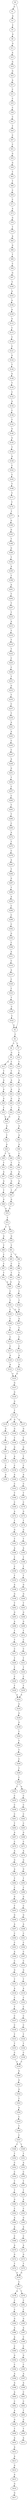 strict digraph  {
	S0 -> S1 [ label = G ];
	S0 -> S2 [ label = A ];
	S1 -> S3 [ label = A ];
	S2 -> S4 [ label = C ];
	S3 -> S5 [ label = C ];
	S4 -> S6 [ label = C ];
	S4 -> S7 [ label = T ];
	S5 -> S8 [ label = G ];
	S6 -> S9 [ label = G ];
	S7 -> S10 [ label = C ];
	S8 -> S11 [ label = G ];
	S9 -> S12 [ label = T ];
	S9 -> S13 [ label = A ];
	S10 -> S14 [ label = T ];
	S11 -> S15 [ label = A ];
	S12 -> S16 [ label = T ];
	S13 -> S17 [ label = T ];
	S14 -> S18 [ label = T ];
	S15 -> S19 [ label = G ];
	S16 -> S20 [ label = A ];
	S17 -> S21 [ label = A ];
	S18 -> S22 [ label = A ];
	S19 -> S23 [ label = G ];
	S20 -> S24 [ label = A ];
	S21 -> S25 [ label = A ];
	S22 -> S26 [ label = G ];
	S23 -> S27 [ label = A ];
	S24 -> S28 [ label = G ];
	S25 -> S29 [ label = G ];
	S26 -> S30 [ label = A ];
	S27 -> S31 [ label = C ];
	S28 -> S32 [ label = T ];
	S29 -> S33 [ label = T ];
	S30 -> S34 [ label = C ];
	S31 -> S35 [ label = C ];
	S32 -> S36 [ label = G ];
	S33 -> S36 [ label = G ];
	S34 -> S37 [ label = G ];
	S35 -> S38 [ label = C ];
	S36 -> S39 [ label = G ];
	S37 -> S40 [ label = G ];
	S38 -> S41 [ label = C ];
	S39 -> S42 [ label = T ];
	S40 -> S43 [ label = G ];
	S41 -> S44 [ label = T ];
	S42 -> S45 [ label = A ];
	S43 -> S46 [ label = A ];
	S44 -> S47 [ label = C ];
	S45 -> S48 [ label = C ];
	S45 -> S49 [ label = T ];
	S46 -> S50 [ label = C ];
	S47 -> S51 [ label = C ];
	S48 -> S52 [ label = T ];
	S49 -> S53 [ label = T ];
	S50 -> S54 [ label = T ];
	S51 -> S55 [ label = G ];
	S52 -> S56 [ label = A ];
	S53 -> S57 [ label = A ];
	S54 -> S58 [ label = A ];
	S55 -> S59 [ label = G ];
	S56 -> S60 [ label = G ];
	S57 -> S61 [ label = G ];
	S58 -> S62 [ label = G ];
	S59 -> S63 [ label = T ];
	S60 -> S64 [ label = T ];
	S61 -> S65 [ label = T ];
	S62 -> S64 [ label = T ];
	S63 -> S66 [ label = T ];
	S64 -> S67 [ label = G ];
	S65 -> S68 [ label = G ];
	S66 -> S69 [ label = C ];
	S67 -> S70 [ label = G ];
	S68 -> S70 [ label = G ];
	S69 -> S71 [ label = C ];
	S70 -> S72 [ label = T ];
	S71 -> S73 [ label = A ];
	S72 -> S74 [ label = T ];
	S72 -> S75 [ label = C ];
	S73 -> S76 [ label = G ];
	S74 -> S77 [ label = G ];
	S75 -> S78 [ label = G ];
	S76 -> S79 [ label = T ];
	S77 -> S80 [ label = T ];
	S78 -> S81 [ label = T ];
	S79 -> S82 [ label = A ];
	S80 -> S83 [ label = C ];
	S81 -> S84 [ label = T ];
	S81 -> S85 [ label = C ];
	S82 -> S86 [ label = G ];
	S83 -> S87 [ label = C ];
	S84 -> S88 [ label = C ];
	S85 -> S89 [ label = C ];
	S86 -> S90 [ label = T ];
	S87 -> S91 [ label = T ];
	S88 -> S92 [ label = T ];
	S89 -> S93 [ label = T ];
	S90 -> S94 [ label = C ];
	S91 -> S95 [ label = A ];
	S92 -> S96 [ label = A ];
	S93 -> S95 [ label = A ];
	S94 -> S97 [ label = G ];
	S95 -> S98 [ label = C ];
	S96 -> S99 [ label = C ];
	S97 -> S100 [ label = T ];
	S98 -> S101 [ label = T ];
	S99 -> S102 [ label = T ];
	S100 -> S103 [ label = A ];
	S101 -> S104 [ label = G ];
	S101 -> S105 [ label = C ];
	S102 -> S104 [ label = G ];
	S103 -> S106 [ label = A ];
	S104 -> S107 [ label = A ];
	S105 -> S108 [ label = C ];
	S106 -> S109 [ label = A ];
	S107 -> S110 [ label = T ];
	S108 -> S111 [ label = T ];
	S109 -> S112 [ label = A ];
	S110 -> S113 [ label = C ];
	S111 -> S114 [ label = C ];
	S112 -> S115 [ label = C ];
	S113 -> S116 [ label = C ];
	S114 -> S117 [ label = C ];
	S115 -> S118 [ label = C ];
	S116 -> S119 [ label = A ];
	S117 -> S120 [ label = A ];
	S118 -> S121 [ label = C ];
	S119 -> S122 [ label = A ];
	S120 -> S123 [ label = A ];
	S121 -> S124 [ label = G ];
	S122 -> S125 [ label = G ];
	S123 -> S125 [ label = G ];
	S124 -> S126 [ label = T ];
	S125 -> S127 [ label = G ];
	S126 -> S128 [ label = G ];
	S127 -> S129 [ label = G ];
	S128 -> S130 [ label = T ];
	S129 -> S131 [ label = G ];
	S130 -> S132 [ label = C ];
	S131 -> S133 [ label = T ];
	S132 -> S134 [ label = A ];
	S133 -> S135 [ label = A ];
	S133 -> S136 [ label = G ];
	S133 -> S137 [ label = C ];
	S134 -> S138 [ label = C ];
	S135 -> S139 [ label = G ];
	S136 -> S140 [ label = G ];
	S137 -> S141 [ label = G ];
	S138 -> S142 [ label = T ];
	S139 -> S143 [ label = T ];
	S140 -> S144 [ label = T ];
	S141 -> S145 [ label = T ];
	S142 -> S146 [ label = G ];
	S143 -> S147 [ label = G ];
	S144 -> S148 [ label = G ];
	S145 -> S149 [ label = G ];
	S146 -> S150 [ label = G ];
	S147 -> S151 [ label = C ];
	S148 -> S152 [ label = A ];
	S149 -> S153 [ label = T ];
	S150 -> S154 [ label = T ];
	S151 -> S155 [ label = C ];
	S152 -> S156 [ label = C ];
	S153 -> S157 [ label = C ];
	S154 -> S158 [ label = A ];
	S155 -> S159 [ label = A ];
	S156 -> S160 [ label = A ];
	S157 -> S161 [ label = A ];
	S158 -> S162 [ label = C ];
	S160 -> S163 [ label = C ];
	S161 -> S164 [ label = C ];
	S162 -> S165 [ label = C ];
	S163 -> S166 [ label = T ];
	S164 -> S167 [ label = T ];
	S165 -> S168 [ label = T ];
	S166 -> S169 [ label = C ];
	S167 -> S170 [ label = C ];
	S168 -> S171 [ label = C ];
	S169 -> S172 [ label = A ];
	S170 -> S173 [ label = G ];
	S171 -> S174 [ label = T ];
	S172 -> S175 [ label = T ];
	S173 -> S176 [ label = T ];
	S174 -> S177 [ label = T ];
	S175 -> S178 [ label = G ];
	S176 -> S179 [ label = G ];
	S177 -> S180 [ label = G ];
	S178 -> S181 [ label = T ];
	S179 -> S182 [ label = T ];
	S180 -> S183 [ label = G ];
	S181 -> S184 [ label = A ];
	S182 -> S185 [ label = A ];
	S183 -> S186 [ label = T ];
	S184 -> S187 [ label = T ];
	S185 -> S188 [ label = T ];
	S186 -> S189 [ label = G ];
	S187 -> S190 [ label = C ];
	S188 -> S191 [ label = T ];
	S189 -> S192 [ label = T ];
	S190 -> S193 [ label = T ];
	S191 -> S194 [ label = T ];
	S192 -> S195 [ label = A ];
	S193 -> S196 [ label = A ];
	S194 -> S197 [ label = G ];
	S195 -> S198 [ label = T ];
	S196 -> S199 [ label = G ];
	S197 -> S200 [ label = G ];
	S198 -> S201 [ label = A ];
	S199 -> S202 [ label = T ];
	S200 -> S203 [ label = T ];
	S201 -> S204 [ label = T ];
	S202 -> S205 [ label = G ];
	S203 -> S206 [ label = G ];
	S204 -> S207 [ label = T ];
	S205 -> S208 [ label = A ];
	S206 -> S209 [ label = G ];
	S207 -> S210 [ label = T ];
	S208 -> S211 [ label = T ];
	S209 -> S212 [ label = T ];
	S210 -> S213 [ label = A ];
	S211 -> S214 [ label = T ];
	S212 -> S215 [ label = C ];
	S213 -> S216 [ label = T ];
	S214 -> S217 [ label = C ];
	S215 -> S218 [ label = C ];
	S216 -> S219 [ label = T ];
	S217 -> S220 [ label = T ];
	S218 -> S221 [ label = T ];
	S219 -> S222 [ label = T ];
	S220 -> S223 [ label = T ];
	S221 -> S224 [ label = T ];
	S222 -> S225 [ label = C ];
	S223 -> S226 [ label = C ];
	S224 -> S227 [ label = C ];
	S225 -> S228 [ label = C ];
	S226 -> S229 [ label = T ];
	S227 -> S230 [ label = T ];
	S228 -> S231 [ label = T ];
	S229 -> S232 [ label = A ];
	S230 -> S232 [ label = A ];
	S231 -> S233 [ label = G ];
	S232 -> S234 [ label = A ];
	S233 -> S235 [ label = T ];
	S234 -> S236 [ label = G ];
	S235 -> S237 [ label = C ];
	S236 -> S238 [ label = G ];
	S237 -> S239 [ label = T ];
	S238 -> S240 [ label = T ];
	S239 -> S241 [ label = A ];
	S240 -> S242 [ label = T ];
	S241 -> S243 [ label = A ];
	S242 -> S244 [ label = T ];
	S243 -> S245 [ label = C ];
	S244 -> S246 [ label = C ];
	S245 -> S247 [ label = C ];
	S246 -> S248 [ label = T ];
	S247 -> S249 [ label = A ];
	S248 -> S250 [ label = C ];
	S249 -> S251 [ label = G ];
	S250 -> S252 [ label = C ];
	S250 -> S253 [ label = A ];
	S251 -> S254 [ label = T ];
	S252 -> S255 [ label = C ];
	S253 -> S256 [ label = C ];
	S254 -> S257 [ label = C ];
	S255 -> S258 [ label = C ];
	S256 -> S259 [ label = C ];
	S257 -> S260 [ label = C ];
	S258 -> S261 [ label = C ];
	S259 -> S262 [ label = C ];
	S260 -> S263 [ label = T ];
	S261 -> S264 [ label = T ];
	S262 -> S265 [ label = C ];
	S263 -> S266 [ label = T ];
	S264 -> S267 [ label = A ];
	S265 -> S268 [ label = G ];
	S266 -> S269 [ label = C ];
	S267 -> S270 [ label = C ];
	S268 -> S271 [ label = C ];
	S269 -> S272 [ label = A ];
	S270 -> S273 [ label = A ];
	S271 -> S274 [ label = A ];
	S272 -> S275 [ label = T ];
	S273 -> S276 [ label = G ];
	S274 -> S277 [ label = G ];
	S275 -> S278 [ label = C ];
	S276 -> S279 [ label = A ];
	S277 -> S280 [ label = G ];
	S278 -> S281 [ label = A ];
	S279 -> S282 [ label = T ];
	S280 -> S283 [ label = T ];
	S281 -> S284 [ label = T ];
	S282 -> S285 [ label = C ];
	S283 -> S286 [ label = C ];
	S284 -> S287 [ label = G ];
	S285 -> S288 [ label = G ];
	S286 -> S289 [ label = G ];
	S287 -> S290 [ label = T ];
	S288 -> S291 [ label = T ];
	S289 -> S292 [ label = C ];
	S290 -> S293 [ label = A ];
	S291 -> S294 [ label = G ];
	S292 -> S295 [ label = G ];
	S293 -> S296 [ label = C ];
	S294 -> S297 [ label = A ];
	S295 -> S298 [ label = A ];
	S296 -> S299 [ label = C ];
	S297 -> S300 [ label = C ];
	S298 -> S301 [ label = C ];
	S299 -> S302 [ label = C ];
	S300 -> S303 [ label = C ];
	S301 -> S304 [ label = C ];
	S302 -> S305 [ label = G ];
	S303 -> S306 [ label = A ];
	S304 -> S307 [ label = C ];
	S305 -> S308 [ label = C ];
	S306 -> S309 [ label = C ];
	S307 -> S310 [ label = C ];
	S308 -> S311 [ label = A ];
	S309 -> S312 [ label = G ];
	S310 -> S313 [ label = G ];
	S311 -> S314 [ label = C ];
	S312 -> S315 [ label = T ];
	S313 -> S316 [ label = T ];
	S314 -> S317 [ label = A ];
	S315 -> S318 [ label = A ];
	S316 -> S319 [ label = A ];
	S317 -> S320 [ label = C ];
	S318 -> S321 [ label = C ];
	S319 -> S322 [ label = C ];
	S320 -> S323 [ label = C ];
	S321 -> S324 [ label = T ];
	S322 -> S325 [ label = C ];
	S323 -> S326 [ label = T ];
	S324 -> S327 [ label = C ];
	S325 -> S328 [ label = C ];
	S326 -> S329 [ label = C ];
	S327 -> S330 [ label = C ];
	S328 -> S331 [ label = C ];
	S329 -> S332 [ label = C ];
	S330 -> S333 [ label = T ];
	S331 -> S334 [ label = T ];
	S332 -> S2 [ label = A ];
	S333 -> S335 [ label = T ];
	S334 -> S336 [ label = T ];
	S335 -> S337 [ label = C ];
	S336 -> S338 [ label = C ];
	S337 -> S339 [ label = C ];
	S338 -> S339 [ label = C ];
	S339 -> S340 [ label = G ];
	S340 -> S341 [ label = G ];
	S341 -> S342 [ label = G ];
	S342 -> S343 [ label = T ];
	S343 -> S344 [ label = A ];
	S344 -> S345 [ label = C ];
	S345 -> S346 [ label = T ];
	S346 -> S347 [ label = C ];
	S347 -> S348 [ label = C ];
	S347 -> S349 [ label = T ];
	S348 -> S350 [ label = T ];
	S349 -> S351 [ label = T ];
	S350 -> S352 [ label = C ];
	S351 -> S353 [ label = A ];
	S352 -> S354 [ label = C ];
	S353 -> S355 [ label = C ];
	S354 -> S356 [ label = T ];
	S355 -> S357 [ label = T ];
	S356 -> S358 [ label = T ];
	S357 -> S359 [ label = T ];
	S358 -> S360 [ label = G ];
	S359 -> S361 [ label = A ];
	S360 -> S362 [ label = C ];
	S361 -> S363 [ label = C ];
	S362 -> S364 [ label = A ];
	S363 -> S365 [ label = G ];
	S364 -> S366 [ label = A ];
	S365 -> S367 [ label = A ];
	S366 -> S368 [ label = C ];
	S367 -> S369 [ label = C ];
	S368 -> S370 [ label = A ];
	S369 -> S371 [ label = A ];
	S370 -> S372 [ label = G ];
	S371 -> S373 [ label = G ];
	S372 -> S374 [ label = T ];
	S373 -> S375 [ label = T ];
	S374 -> S376 [ label = G ];
	S375 -> S376 [ label = G ];
	S376 -> S377 [ label = C ];
	S377 -> S378 [ label = A ];
	S377 -> S379 [ label = T ];
	S378 -> S380 [ label = C ];
	S379 -> S381 [ label = C ];
	S380 -> S382 [ label = C ];
	S381 -> S383 [ label = C ];
	S382 -> S384 [ label = G ];
	S383 -> S385 [ label = G ];
	S384 -> S386 [ label = A ];
	S385 -> S387 [ label = A ];
	S386 -> S388 [ label = A ];
	S387 -> S389 [ label = C ];
	S388 -> S390 [ label = C ];
	S389 -> S391 [ label = C ];
	S390 -> S392 [ label = G ];
	S391 -> S393 [ label = G ];
	S392 -> S394 [ label = C ];
	S393 -> S395 [ label = C ];
	S394 -> S396 [ label = A ];
	S395 -> S397 [ label = A ];
	S396 -> S398 [ label = A ];
	S397 -> S399 [ label = A ];
	S398 -> S400 [ label = A ];
	S399 -> S401 [ label = C ];
	S400 -> S402 [ label = C ];
	S401 -> S403 [ label = C ];
	S402 -> S404 [ label = A ];
	S403 -> S405 [ label = T ];
	S404 -> S406 [ label = G ];
	S405 -> S407 [ label = G ];
	S406 -> S408 [ label = T ];
	S407 -> S409 [ label = T ];
	S408 -> S410 [ label = A ];
	S409 -> S411 [ label = A ];
	S410 -> S412 [ label = A ];
	S412 -> S413 [ label = A ];
	S413 -> S414 [ label = G ];
	S414 -> S415 [ label = A ];
	S415 -> S416 [ label = G ];
	S416 -> S417 [ label = G ];
}

